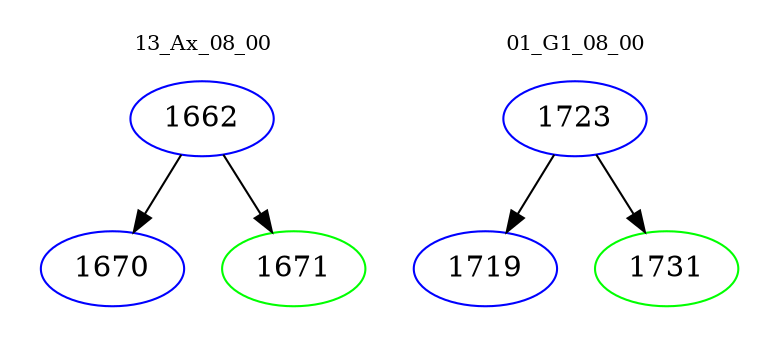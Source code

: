 digraph{
subgraph cluster_0 {
color = white
label = "13_Ax_08_00";
fontsize=10;
T0_1662 [label="1662", color="blue"]
T0_1662 -> T0_1670 [color="black"]
T0_1670 [label="1670", color="blue"]
T0_1662 -> T0_1671 [color="black"]
T0_1671 [label="1671", color="green"]
}
subgraph cluster_1 {
color = white
label = "01_G1_08_00";
fontsize=10;
T1_1723 [label="1723", color="blue"]
T1_1723 -> T1_1719 [color="black"]
T1_1719 [label="1719", color="blue"]
T1_1723 -> T1_1731 [color="black"]
T1_1731 [label="1731", color="green"]
}
}
